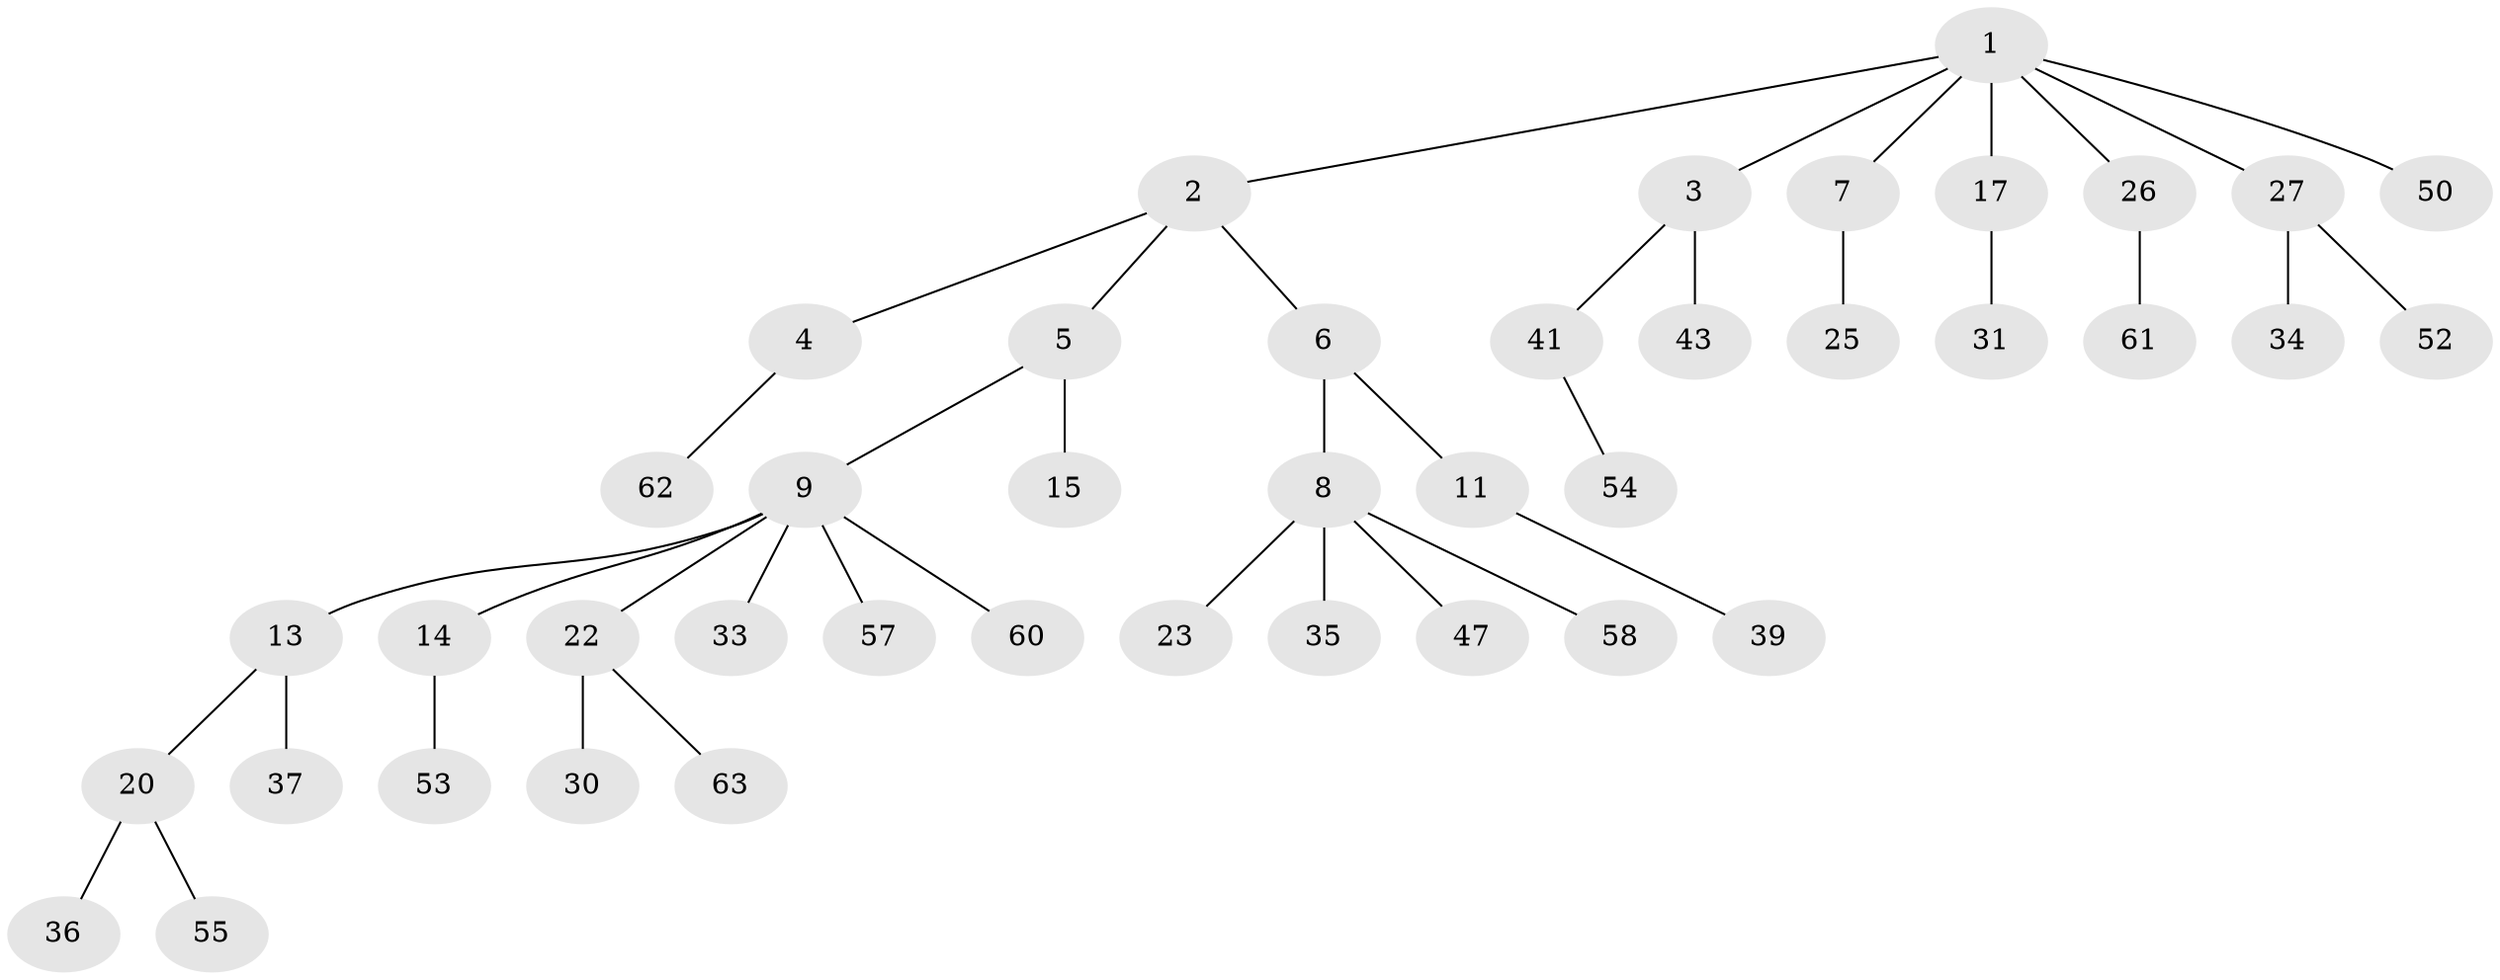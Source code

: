 // original degree distribution, {7: 0.015625, 5: 0.015625, 4: 0.09375, 3: 0.109375, 6: 0.015625, 2: 0.234375, 1: 0.515625}
// Generated by graph-tools (version 1.1) at 2025/42/03/06/25 10:42:05]
// undirected, 42 vertices, 41 edges
graph export_dot {
graph [start="1"]
  node [color=gray90,style=filled];
  1 [super="+12"];
  2 [super="+45"];
  3 [super="+38"];
  4 [super="+28"];
  5 [super="+19"];
  6 [super="+21"];
  7 [super="+32"];
  8 [super="+10"];
  9 [super="+18"];
  11;
  13 [super="+59"];
  14;
  15 [super="+16"];
  17 [super="+42"];
  20 [super="+24"];
  22 [super="+48"];
  23;
  25 [super="+29"];
  26 [super="+49"];
  27 [super="+51"];
  30 [super="+46"];
  31;
  33;
  34 [super="+40"];
  35;
  36;
  37;
  39 [super="+56"];
  41 [super="+44"];
  43;
  47;
  50;
  52;
  53;
  54;
  55;
  57;
  58;
  60;
  61;
  62 [super="+64"];
  63;
  1 -- 2;
  1 -- 3;
  1 -- 7;
  1 -- 17;
  1 -- 26;
  1 -- 50;
  1 -- 27;
  2 -- 4;
  2 -- 5;
  2 -- 6;
  3 -- 41;
  3 -- 43;
  4 -- 62;
  5 -- 9;
  5 -- 15;
  6 -- 8;
  6 -- 11;
  7 -- 25;
  8 -- 35;
  8 -- 58;
  8 -- 23;
  8 -- 47;
  9 -- 13;
  9 -- 14;
  9 -- 57;
  9 -- 60;
  9 -- 22;
  9 -- 33;
  11 -- 39;
  13 -- 20;
  13 -- 37;
  14 -- 53;
  17 -- 31;
  20 -- 36;
  20 -- 55;
  22 -- 30;
  22 -- 63;
  26 -- 61;
  27 -- 34;
  27 -- 52;
  41 -- 54;
}
